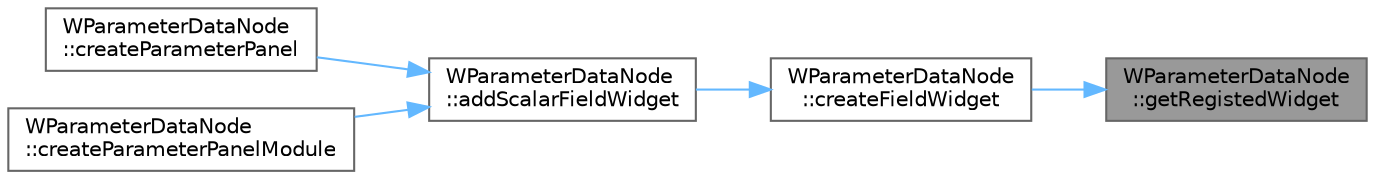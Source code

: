 digraph "WParameterDataNode::getRegistedWidget"
{
 // LATEX_PDF_SIZE
  bgcolor="transparent";
  edge [fontname=Helvetica,fontsize=10,labelfontname=Helvetica,labelfontsize=10];
  node [fontname=Helvetica,fontsize=10,shape=box,height=0.2,width=0.4];
  rankdir="RL";
  Node1 [id="Node000001",label="WParameterDataNode\l::getRegistedWidget",height=0.2,width=0.4,color="gray40", fillcolor="grey60", style="filled", fontcolor="black",tooltip=" "];
  Node1 -> Node2 [id="edge1_Node000001_Node000002",dir="back",color="steelblue1",style="solid",tooltip=" "];
  Node2 [id="Node000002",label="WParameterDataNode\l::createFieldWidget",height=0.2,width=0.4,color="grey40", fillcolor="white", style="filled",URL="$class_w_parameter_data_node.html#afcbf1aafe6629f55e553b11bcd8e61f1",tooltip=" "];
  Node2 -> Node3 [id="edge2_Node000002_Node000003",dir="back",color="steelblue1",style="solid",tooltip=" "];
  Node3 [id="Node000003",label="WParameterDataNode\l::addScalarFieldWidget",height=0.2,width=0.4,color="grey40", fillcolor="white", style="filled",URL="$class_w_parameter_data_node.html#a4ad790d9788cd53d5aa4cd4ccaf60ef5",tooltip=" "];
  Node3 -> Node4 [id="edge3_Node000003_Node000004",dir="back",color="steelblue1",style="solid",tooltip=" "];
  Node4 [id="Node000004",label="WParameterDataNode\l::createParameterPanel",height=0.2,width=0.4,color="grey40", fillcolor="white", style="filled",URL="$class_w_parameter_data_node.html#a719a679820cb424f73e9c0be6d2adac6",tooltip=" "];
  Node3 -> Node5 [id="edge4_Node000003_Node000005",dir="back",color="steelblue1",style="solid",tooltip=" "];
  Node5 [id="Node000005",label="WParameterDataNode\l::createParameterPanelModule",height=0.2,width=0.4,color="grey40", fillcolor="white", style="filled",URL="$class_w_parameter_data_node.html#abf92988407598e7d406edc9f7c6a22e3",tooltip=" "];
}
